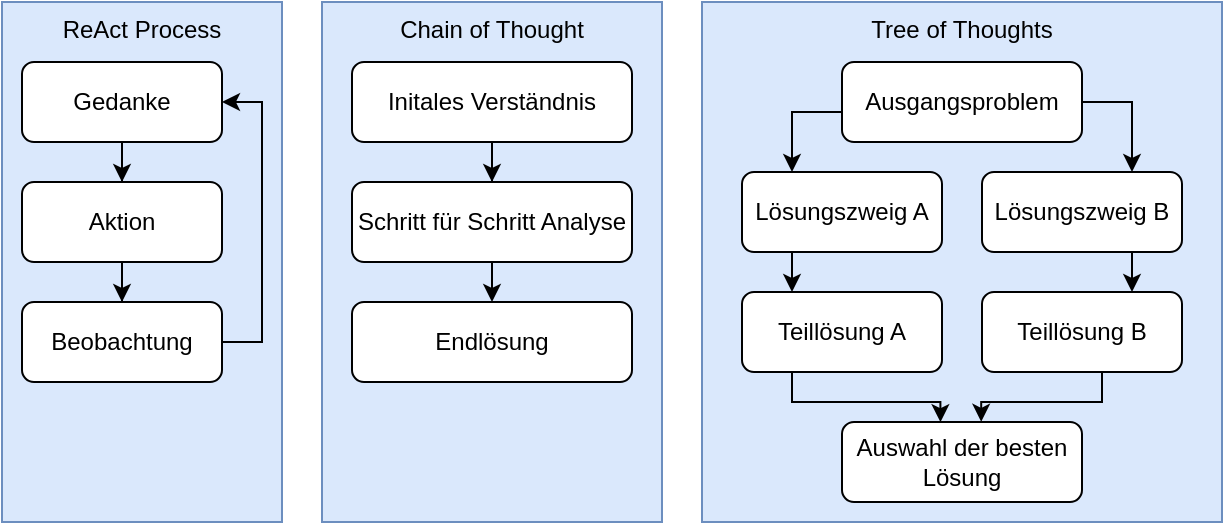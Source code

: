 <mxfile version="28.1.0">
  <diagram name="Seite-1" id="suiv0JF9SFUJCQgDXUxp">
    <mxGraphModel dx="1425" dy="786" grid="1" gridSize="10" guides="1" tooltips="1" connect="1" arrows="1" fold="1" page="1" pageScale="1" pageWidth="827" pageHeight="1169" math="0" shadow="0">
      <root>
        <mxCell id="0" />
        <mxCell id="1" parent="0" />
        <mxCell id="-H_6GBcae2Xrv3grJv15-40" value="Tree of Thoughts" style="rounded=0;whiteSpace=wrap;fillColor=#dae8fc;strokeColor=#6c8ebf;verticalAlign=top;" parent="1" vertex="1">
          <mxGeometry x="480" y="550" width="260" height="260" as="geometry" />
        </mxCell>
        <mxCell id="-H_6GBcae2Xrv3grJv15-33" value="Chain of Thought" style="rounded=0;whiteSpace=wrap;fillColor=#dae8fc;strokeColor=#6c8ebf;verticalAlign=top;" parent="1" vertex="1">
          <mxGeometry x="290" y="550" width="170" height="260" as="geometry" />
        </mxCell>
        <mxCell id="-H_6GBcae2Xrv3grJv15-1" value="ReAct Process" style="rounded=0;whiteSpace=wrap;fillColor=#dae8fc;strokeColor=#6c8ebf;verticalAlign=top;" parent="1" vertex="1">
          <mxGeometry x="130" y="550" width="140" height="260" as="geometry" />
        </mxCell>
        <mxCell id="-H_6GBcae2Xrv3grJv15-8" value="" style="edgeStyle=orthogonalEdgeStyle;rounded=0;orthogonalLoop=1;jettySize=auto;entryX=0.5;entryY=0;entryDx=0;entryDy=0;" parent="1" source="-H_6GBcae2Xrv3grJv15-5" target="-H_6GBcae2Xrv3grJv15-6" edge="1">
          <mxGeometry relative="1" as="geometry" />
        </mxCell>
        <mxCell id="-H_6GBcae2Xrv3grJv15-5" value="Gedanke" style="rounded=1;whiteSpace=wrap;" parent="1" vertex="1">
          <mxGeometry x="140" y="580" width="100" height="40" as="geometry" />
        </mxCell>
        <mxCell id="-H_6GBcae2Xrv3grJv15-10" value="" style="edgeStyle=orthogonalEdgeStyle;rounded=0;orthogonalLoop=1;jettySize=auto;entryX=0.5;entryY=0;entryDx=0;entryDy=0;" parent="1" source="-H_6GBcae2Xrv3grJv15-6" target="-H_6GBcae2Xrv3grJv15-7" edge="1">
          <mxGeometry relative="1" as="geometry" />
        </mxCell>
        <mxCell id="-H_6GBcae2Xrv3grJv15-6" value="Aktion" style="rounded=1;whiteSpace=wrap;" parent="1" vertex="1">
          <mxGeometry x="140" y="640" width="100" height="40" as="geometry" />
        </mxCell>
        <mxCell id="-H_6GBcae2Xrv3grJv15-11" value="" style="edgeStyle=orthogonalEdgeStyle;rounded=0;orthogonalLoop=1;jettySize=auto;entryX=1;entryY=0.5;entryDx=0;entryDy=0;" parent="1" source="-H_6GBcae2Xrv3grJv15-7" target="-H_6GBcae2Xrv3grJv15-5" edge="1">
          <mxGeometry relative="1" as="geometry">
            <Array as="points">
              <mxPoint x="260" y="720" />
              <mxPoint x="260" y="600" />
            </Array>
          </mxGeometry>
        </mxCell>
        <mxCell id="-H_6GBcae2Xrv3grJv15-7" value="Beobachtung" style="rounded=1;whiteSpace=wrap;" parent="1" vertex="1">
          <mxGeometry x="140" y="700" width="100" height="40" as="geometry" />
        </mxCell>
        <mxCell id="-H_6GBcae2Xrv3grJv15-13" value="Endlösung" style="rounded=1;whiteSpace=wrap;" parent="1" vertex="1">
          <mxGeometry x="305" y="700" width="140" height="40" as="geometry" />
        </mxCell>
        <mxCell id="-H_6GBcae2Xrv3grJv15-14" value="" style="edgeStyle=orthogonalEdgeStyle;rounded=0;orthogonalLoop=1;jettySize=auto;entryX=0.5;entryY=0;entryDx=0;entryDy=0;" parent="1" source="-H_6GBcae2Xrv3grJv15-15" target="-H_6GBcae2Xrv3grJv15-17" edge="1">
          <mxGeometry relative="1" as="geometry" />
        </mxCell>
        <mxCell id="-H_6GBcae2Xrv3grJv15-15" value="Initales Verständnis" style="rounded=1;whiteSpace=wrap;" parent="1" vertex="1">
          <mxGeometry x="305" y="580" width="140" height="40" as="geometry" />
        </mxCell>
        <mxCell id="-H_6GBcae2Xrv3grJv15-20" value="" style="edgeStyle=orthogonalEdgeStyle;rounded=0;orthogonalLoop=1;jettySize=auto;" parent="1" source="-H_6GBcae2Xrv3grJv15-17" edge="1">
          <mxGeometry relative="1" as="geometry">
            <mxPoint x="375" y="700" as="targetPoint" />
          </mxGeometry>
        </mxCell>
        <mxCell id="-H_6GBcae2Xrv3grJv15-17" value="Schritt für Schritt Analyse" style="rounded=1;whiteSpace=wrap;" parent="1" vertex="1">
          <mxGeometry x="305" y="640" width="140" height="40" as="geometry" />
        </mxCell>
        <mxCell id="-H_6GBcae2Xrv3grJv15-21" value="Auswahl der besten Lösung" style="rounded=1;whiteSpace=wrap;" parent="1" vertex="1">
          <mxGeometry x="550" y="760" width="120" height="40" as="geometry" />
        </mxCell>
        <mxCell id="-H_6GBcae2Xrv3grJv15-22" value="" style="edgeStyle=orthogonalEdgeStyle;rounded=0;orthogonalLoop=1;jettySize=auto;entryX=0.25;entryY=0;entryDx=0;entryDy=0;exitX=0;exitY=0.5;exitDx=0;exitDy=0;" parent="1" source="-H_6GBcae2Xrv3grJv15-23" target="-H_6GBcae2Xrv3grJv15-25" edge="1">
          <mxGeometry relative="1" as="geometry">
            <Array as="points">
              <mxPoint x="550" y="605" />
              <mxPoint x="525" y="605" />
            </Array>
          </mxGeometry>
        </mxCell>
        <mxCell id="-H_6GBcae2Xrv3grJv15-38" value="" style="edgeStyle=orthogonalEdgeStyle;rounded=0;orthogonalLoop=1;jettySize=auto;entryX=0.75;entryY=0;entryDx=0;entryDy=0;exitX=1;exitY=0.5;exitDx=0;exitDy=0;" parent="1" source="-H_6GBcae2Xrv3grJv15-23" target="-H_6GBcae2Xrv3grJv15-28" edge="1">
          <mxGeometry relative="1" as="geometry" />
        </mxCell>
        <mxCell id="-H_6GBcae2Xrv3grJv15-23" value="Ausgangsproblem" style="rounded=1;whiteSpace=wrap;" parent="1" vertex="1">
          <mxGeometry x="550" y="580" width="120" height="40" as="geometry" />
        </mxCell>
        <mxCell id="-H_6GBcae2Xrv3grJv15-24" value="" style="edgeStyle=orthogonalEdgeStyle;rounded=0;orthogonalLoop=1;jettySize=auto;exitX=0.25;exitY=1;exitDx=0;exitDy=0;entryX=0.25;entryY=0;entryDx=0;entryDy=0;" parent="1" source="-H_6GBcae2Xrv3grJv15-25" target="-H_6GBcae2Xrv3grJv15-27" edge="1">
          <mxGeometry relative="1" as="geometry" />
        </mxCell>
        <mxCell id="-H_6GBcae2Xrv3grJv15-25" value="Lösungszweig A" style="rounded=1;whiteSpace=wrap;" parent="1" vertex="1">
          <mxGeometry x="500" y="635" width="100" height="40" as="geometry" />
        </mxCell>
        <mxCell id="-H_6GBcae2Xrv3grJv15-26" value="" style="edgeStyle=orthogonalEdgeStyle;rounded=0;orthogonalLoop=1;jettySize=auto;entryX=0.41;entryY=0.002;entryDx=0;entryDy=0;entryPerimeter=0;exitX=0.25;exitY=1;exitDx=0;exitDy=0;" parent="1" source="-H_6GBcae2Xrv3grJv15-27" target="-H_6GBcae2Xrv3grJv15-21" edge="1">
          <mxGeometry relative="1" as="geometry">
            <mxPoint x="729" y="770" as="targetPoint" />
            <Array as="points">
              <mxPoint x="525" y="750" />
              <mxPoint x="599" y="750" />
            </Array>
          </mxGeometry>
        </mxCell>
        <mxCell id="-H_6GBcae2Xrv3grJv15-27" value="Teillösung A" style="rounded=1;whiteSpace=wrap;" parent="1" vertex="1">
          <mxGeometry x="500" y="695" width="100" height="40" as="geometry" />
        </mxCell>
        <mxCell id="-H_6GBcae2Xrv3grJv15-30" value="" style="edgeStyle=orthogonalEdgeStyle;rounded=0;orthogonalLoop=1;jettySize=auto;entryX=0.75;entryY=0;entryDx=0;entryDy=0;exitX=0.75;exitY=1;exitDx=0;exitDy=0;" parent="1" source="-H_6GBcae2Xrv3grJv15-28" target="-H_6GBcae2Xrv3grJv15-29" edge="1">
          <mxGeometry relative="1" as="geometry">
            <Array as="points">
              <mxPoint x="695" y="690" />
              <mxPoint x="695" y="690" />
            </Array>
          </mxGeometry>
        </mxCell>
        <mxCell id="-H_6GBcae2Xrv3grJv15-28" value="Lösungszweig B" style="rounded=1;whiteSpace=wrap;" parent="1" vertex="1">
          <mxGeometry x="620" y="635" width="100" height="40" as="geometry" />
        </mxCell>
        <mxCell id="-H_6GBcae2Xrv3grJv15-29" value="Teillösung B" style="rounded=1;whiteSpace=wrap;" parent="1" vertex="1">
          <mxGeometry x="620" y="695" width="100" height="40" as="geometry" />
        </mxCell>
        <mxCell id="-H_6GBcae2Xrv3grJv15-39" value="" style="edgeStyle=orthogonalEdgeStyle;rounded=0;orthogonalLoop=1;jettySize=auto;entryX=0.58;entryY=-0.003;entryDx=0;entryDy=0;entryPerimeter=0;" parent="1" source="-H_6GBcae2Xrv3grJv15-29" target="-H_6GBcae2Xrv3grJv15-21" edge="1">
          <mxGeometry relative="1" as="geometry">
            <Array as="points">
              <mxPoint x="680" y="750" />
              <mxPoint x="620" y="750" />
            </Array>
          </mxGeometry>
        </mxCell>
      </root>
    </mxGraphModel>
  </diagram>
</mxfile>
